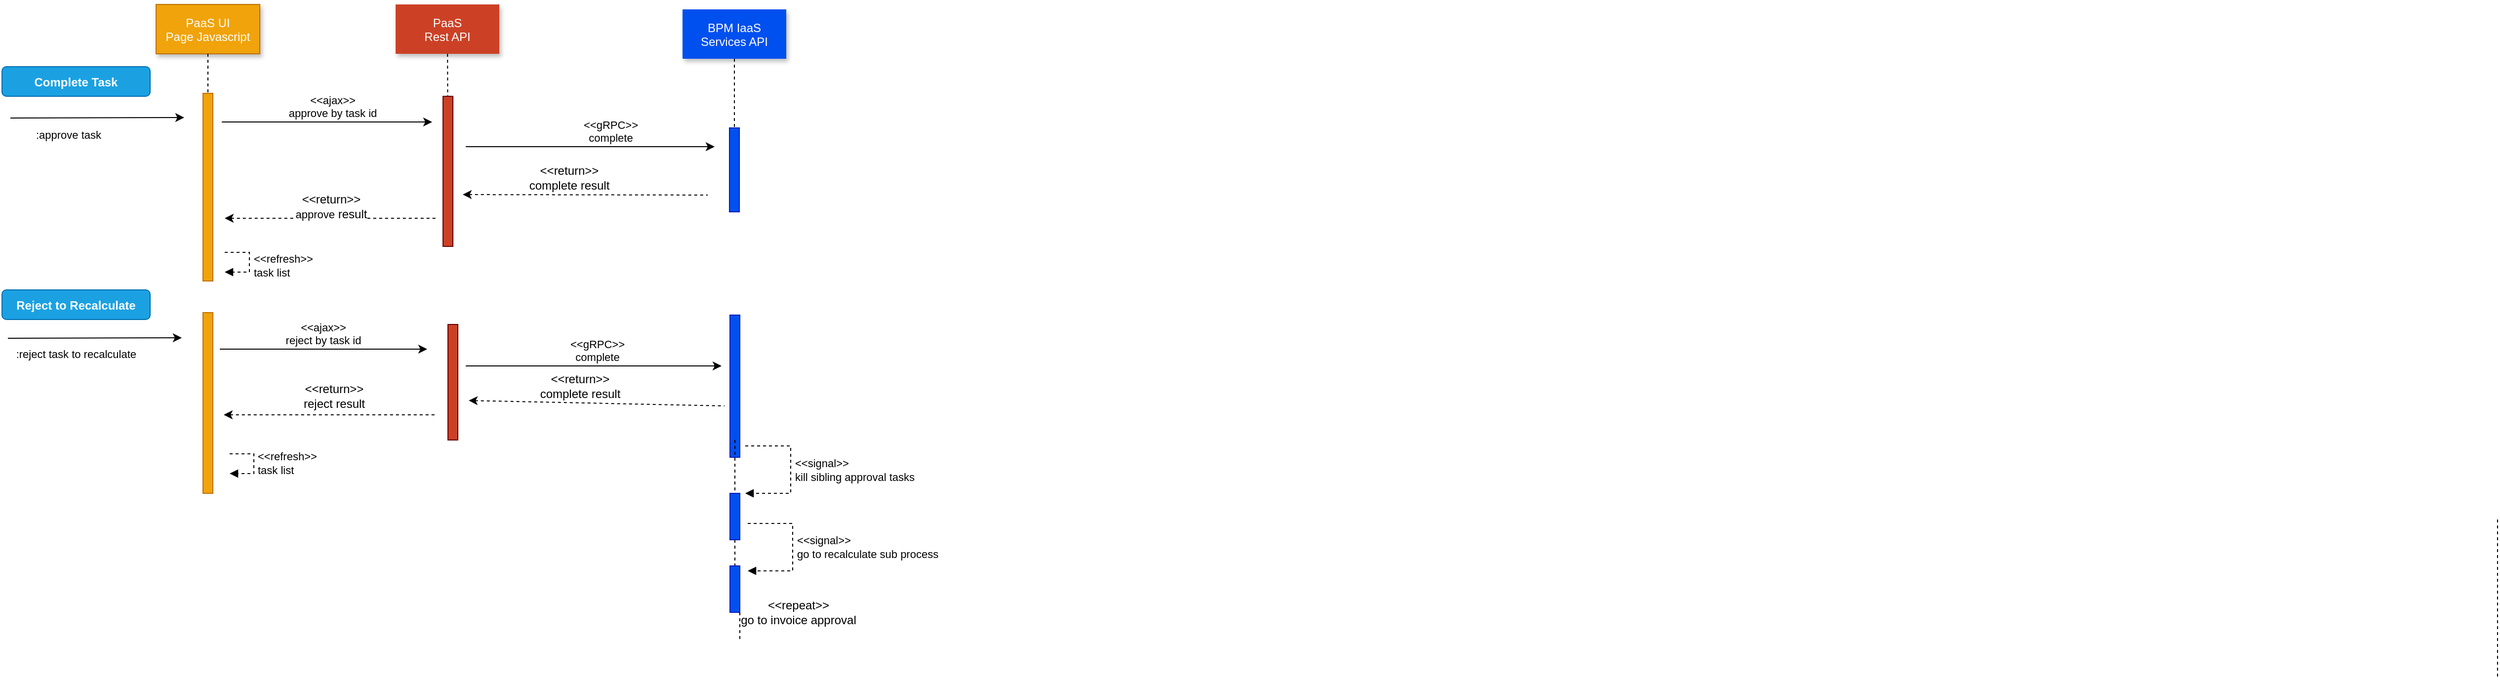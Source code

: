 <mxfile pages="1" version="11.2.1" type="github"><diagram name="Page-1" id="9361dd3d-8414-5efd-6122-117bd74ce7a7"><mxGraphModel dx="2601" dy="806" grid="0" gridSize="10" guides="1" tooltips="1" connect="1" arrows="1" fold="1" page="0" pageScale="1.5" pageWidth="826" pageHeight="1169" background="#ffffff" math="0" shadow="0"><root><mxCell id="0"/><mxCell id="1" parent="0"/><mxCell id="mkxuYSwtMgr1z3o9FaOd-89" value="" style="edgeStyle=elbowEdgeStyle;elbow=horizontal;endArrow=none;dashed=1" parent="1" edge="1"><mxGeometry x="1460" y="437.894" width="100" height="100" as="geometry"><mxPoint x="1354.5" y="610" as="sourcePoint"/><mxPoint x="1354.5" y="770" as="targetPoint"/></mxGeometry></mxCell><mxCell id="mkxuYSwtMgr1z3o9FaOd-90" value="" style="fillColor=#f0a30a;strokeColor=#BD7000;fontColor=#ffffff;" parent="1" vertex="1"><mxGeometry x="-968.5" y="178.5" width="10" height="190" as="geometry"/></mxCell><mxCell id="mkxuYSwtMgr1z3o9FaOd-91" value="PaaS UI&#10;Page Javascript" style="shadow=1;fillColor=#f0a30a;strokeColor=#BD7000;fontColor=#ffffff;" parent="1" vertex="1"><mxGeometry x="-1016" y="88.5" width="105" height="50" as="geometry"/></mxCell><mxCell id="mkxuYSwtMgr1z3o9FaOd-92" value="" style="fillColor=#CC4125;strokeColor=#660000" parent="1" vertex="1"><mxGeometry x="-725.5" y="181.5" width="10" height="152" as="geometry"/></mxCell><mxCell id="mkxuYSwtMgr1z3o9FaOd-93" value="PaaS &#10;Rest API" style="shadow=1;fillColor=#CC4125;strokeColor=none;fontColor=#FFFFFF;" parent="1" vertex="1"><mxGeometry x="-773.5" y="88.5" width="105" height="50" as="geometry"/></mxCell><mxCell id="mkxuYSwtMgr1z3o9FaOd-94" value="" style="edgeStyle=none;endArrow=none;dashed=1" parent="1" source="mkxuYSwtMgr1z3o9FaOd-93" target="mkxuYSwtMgr1z3o9FaOd-92" edge="1"><mxGeometry x="-896.165" y="193.5" width="100" height="100" as="geometry"><mxPoint x="-821.241" y="138.5" as="sourcePoint"/><mxPoint x="-820.924" y="193.5" as="targetPoint"/></mxGeometry></mxCell><mxCell id="mkxuYSwtMgr1z3o9FaOd-95" value="&lt;&lt;ajax&gt;&gt;&#10;approve by task id" style="edgeStyle=none;verticalLabelPosition=top;verticalAlign=bottom;" parent="1" edge="1"><mxGeometry x="-1168.5" y="28.5" width="100" height="100" as="geometry"><mxPoint x="-949.5" y="207.5" as="sourcePoint"/><mxPoint x="-736.5" y="207.5" as="targetPoint"/><mxPoint x="6" as="offset"/></mxGeometry></mxCell><mxCell id="mkxuYSwtMgr1z3o9FaOd-96" value="" style="edgeStyle=none;verticalLabelPosition=top;verticalAlign=bottom;labelPosition=left;align=right;endArrow=none;startArrow=classic;dashed=1;" parent="1" edge="1"><mxGeometry x="-1054.5" y="102.759" width="100" height="100" as="geometry"><mxPoint x="-705.5" y="281" as="sourcePoint"/><mxPoint x="-457.5" y="281.5" as="targetPoint"/><Array as="points"/></mxGeometry></mxCell><mxCell id="mkxuYSwtMgr1z3o9FaOd-97" value="&amp;lt;&amp;lt;return&amp;gt;&amp;gt;&lt;br&gt;complete result" style="text;html=1;resizable=0;points=[];align=center;verticalAlign=middle;labelBackgroundColor=#ffffff;" parent="mkxuYSwtMgr1z3o9FaOd-96" vertex="1" connectable="0"><mxGeometry relative="1" as="geometry"><mxPoint x="-17" y="-17" as="offset"/></mxGeometry></mxCell><mxCell id="mkxuYSwtMgr1z3o9FaOd-98" value="" style="fillColor=#0050ef;strokeColor=#001DBC;fontColor=#ffffff;" parent="1" vertex="1"><mxGeometry x="-435.5" y="213.5" width="10" height="85" as="geometry"/></mxCell><mxCell id="mkxuYSwtMgr1z3o9FaOd-99" value="BPM IaaS&#10;Services API" style="shadow=1;fillColor=#0050EF;strokeColor=none;fontColor=#FFFFFF;" parent="1" vertex="1"><mxGeometry x="-483" y="93.5" width="105" height="50" as="geometry"/></mxCell><mxCell id="mkxuYSwtMgr1z3o9FaOd-100" value="" style="edgeStyle=none;endArrow=none;dashed=1" parent="1" source="mkxuYSwtMgr1z3o9FaOd-99" target="mkxuYSwtMgr1z3o9FaOd-98" edge="1"><mxGeometry x="-554.012" y="203.5" width="100" height="100" as="geometry"><mxPoint x="-493.847" y="138.5" as="sourcePoint"/><mxPoint x="-493.847" y="288.5" as="targetPoint"/></mxGeometry></mxCell><mxCell id="mkxuYSwtMgr1z3o9FaOd-101" value="&lt;&lt;gRPC&gt;&gt;&#10;complete" style="edgeStyle=elbowEdgeStyle;elbow=vertical;verticalLabelPosition=top;verticalAlign=bottom;" parent="1" edge="1"><mxGeometry x="-1168.5" y="28.5" width="100" height="100" as="geometry"><mxPoint x="-702.5" y="232.5" as="sourcePoint"/><mxPoint x="-450.5" y="232.5" as="targetPoint"/><Array as="points"><mxPoint x="-590.5" y="232.5"/><mxPoint x="-555.5" y="240.5"/><mxPoint x="-523.5" y="327.5"/><mxPoint x="-578.5" y="298.5"/></Array><mxPoint x="21" as="offset"/></mxGeometry></mxCell><mxCell id="mkxuYSwtMgr1z3o9FaOd-102" value="" style="edgeStyle=elbowEdgeStyle;elbow=horizontal;endArrow=none;dashed=1" parent="1" source="mkxuYSwtMgr1z3o9FaOd-91" target="mkxuYSwtMgr1z3o9FaOd-90" edge="1"><mxGeometry x="-938.5" y="338.5" width="100" height="100" as="geometry"><mxPoint x="-938.5" y="438.5" as="sourcePoint"/><mxPoint x="-838.5" y="338.5" as="targetPoint"/></mxGeometry></mxCell><mxCell id="mkxuYSwtMgr1z3o9FaOd-103" value="" style="edgeStyle=none;verticalLabelPosition=top;verticalAlign=bottom;labelPosition=left;align=right;endArrow=none;startArrow=classic;dashed=1;" parent="1" edge="1"><mxGeometry x="-1046.5" y="118.759" width="100" height="100" as="geometry"><mxPoint x="-946.5" y="305" as="sourcePoint"/><mxPoint x="-730.5" y="305" as="targetPoint"/><Array as="points"><mxPoint x="-846.5" y="305"/><mxPoint x="-826.5" y="305"/><mxPoint x="-771.5" y="305"/></Array></mxGeometry></mxCell><mxCell id="mkxuYSwtMgr1z3o9FaOd-104" value="&amp;lt;&amp;lt;return&amp;gt;&amp;gt;&lt;br&gt;&lt;span style=&quot;font-size: 11px ; text-align: right&quot;&gt;approve&lt;/span&gt;&amp;nbsp;result" style="text;html=1;resizable=0;points=[];align=center;verticalAlign=middle;labelBackgroundColor=#ffffff;" parent="mkxuYSwtMgr1z3o9FaOd-103" vertex="1" connectable="0"><mxGeometry relative="1" as="geometry"><mxPoint x="-0.5" y="-12" as="offset"/></mxGeometry></mxCell><mxCell id="mkxuYSwtMgr1z3o9FaOd-105" value="" style="html=1;points=[];perimeter=orthogonalPerimeter;fillColor=#0050ef;strokeColor=#001DBC;fontColor=#ffffff;" parent="1" vertex="1"><mxGeometry x="-435" y="403" width="10" height="144" as="geometry"/></mxCell><mxCell id="mkxuYSwtMgr1z3o9FaOd-106" value="" style="fillColor=#f0a30a;strokeColor=#BD7000;fontColor=#ffffff;" parent="1" vertex="1"><mxGeometry x="-968.5" y="400.5" width="10" height="183" as="geometry"/></mxCell><mxCell id="mkxuYSwtMgr1z3o9FaOd-107" value=":approve task" style="edgeStyle=none;verticalLabelPosition=top;verticalAlign=bottom;labelPosition=left;align=right" parent="1" edge="1"><mxGeometry x="-1168.5" y="28.5" width="100" height="100" as="geometry"><mxPoint x="-1163.5" y="203.5" as="sourcePoint"/><mxPoint x="-987.5" y="203" as="targetPoint"/><Array as="points"/><mxPoint x="6" y="26" as="offset"/></mxGeometry></mxCell><mxCell id="mkxuYSwtMgr1z3o9FaOd-108" value="&lt;&lt;ajax&gt;&gt;&#10;reject by task id" style="edgeStyle=none;verticalLabelPosition=top;verticalAlign=bottom;" parent="1" edge="1"><mxGeometry x="-953.5" y="347.5" width="100" height="100" as="geometry"><mxPoint x="-951.5" y="437.5" as="sourcePoint"/><mxPoint x="-741.5" y="437.5" as="targetPoint"/></mxGeometry></mxCell><mxCell id="mkxuYSwtMgr1z3o9FaOd-109" value="&lt;&lt;gRPC&gt;&gt;&#10;complete" style="edgeStyle=elbowEdgeStyle;elbow=vertical;verticalLabelPosition=top;verticalAlign=bottom;" parent="1" edge="1"><mxGeometry x="-1168.5" y="-34.5" width="100" height="100" as="geometry"><mxPoint x="-702.5" y="454.5" as="sourcePoint"/><mxPoint x="-443.5" y="454.5" as="targetPoint"/><Array as="points"><mxPoint x="-519.5" y="454.5"/><mxPoint x="-574.5" y="425.5"/></Array><mxPoint x="4" as="offset"/></mxGeometry></mxCell><mxCell id="mkxuYSwtMgr1z3o9FaOd-110" value="" style="fillColor=#CC4125;strokeColor=#660000" parent="1" vertex="1"><mxGeometry x="-720.5" y="412.5" width="10" height="117" as="geometry"/></mxCell><mxCell id="mkxuYSwtMgr1z3o9FaOd-111" value="" style="edgeStyle=none;verticalLabelPosition=top;verticalAlign=bottom;labelPosition=left;align=right;endArrow=none;startArrow=classic;dashed=1;" parent="1" edge="1"><mxGeometry x="-1048.5" y="311.259" width="100" height="100" as="geometry"><mxPoint x="-699.5" y="489.5" as="sourcePoint"/><mxPoint x="-440.5" y="495" as="targetPoint"/><Array as="points"/></mxGeometry></mxCell><mxCell id="mkxuYSwtMgr1z3o9FaOd-112" value="&amp;lt;&amp;lt;return&amp;gt;&amp;gt;&lt;br&gt;complete result" style="text;html=1;resizable=0;points=[];align=center;verticalAlign=middle;labelBackgroundColor=#ffffff;" parent="mkxuYSwtMgr1z3o9FaOd-111" vertex="1" connectable="0"><mxGeometry relative="1" as="geometry"><mxPoint x="-17" y="-17" as="offset"/></mxGeometry></mxCell><mxCell id="mkxuYSwtMgr1z3o9FaOd-113" value="Complete Task" style="rounded=1;fontStyle=1;fillColor=#1ba1e2;strokeColor=#006EAF;fontColor=#ffffff;" parent="1" vertex="1"><mxGeometry x="-1172" y="151.5" width="150" height="30" as="geometry"/></mxCell><mxCell id="mkxuYSwtMgr1z3o9FaOd-114" value="" style="edgeStyle=none;verticalLabelPosition=top;verticalAlign=bottom;labelPosition=left;align=right;endArrow=none;startArrow=classic;dashed=1;" parent="1" edge="1"><mxGeometry x="-1047.5" y="317.759" width="100" height="100" as="geometry"><mxPoint x="-947.5" y="504" as="sourcePoint"/><mxPoint x="-731.5" y="504" as="targetPoint"/><Array as="points"><mxPoint x="-847.5" y="504"/><mxPoint x="-827.5" y="504"/><mxPoint x="-772.5" y="504"/></Array></mxGeometry></mxCell><mxCell id="mkxuYSwtMgr1z3o9FaOd-115" value="&amp;lt;&amp;lt;return&amp;gt;&amp;gt;&lt;br&gt;reject result" style="text;html=1;resizable=0;points=[];align=center;verticalAlign=middle;labelBackgroundColor=#ffffff;" parent="mkxuYSwtMgr1z3o9FaOd-114" vertex="1" connectable="0"><mxGeometry relative="1" as="geometry"><mxPoint x="3.5" y="-19.5" as="offset"/></mxGeometry></mxCell><mxCell id="mkxuYSwtMgr1z3o9FaOd-116" value=":reject task to recalculate" style="edgeStyle=none;verticalLabelPosition=top;verticalAlign=bottom;labelPosition=left;align=right" parent="1" edge="1"><mxGeometry width="100" height="100" as="geometry"><mxPoint x="-1166" y="426.5" as="sourcePoint"/><mxPoint x="-990" y="426" as="targetPoint"/><Array as="points"/><mxPoint x="44" y="25" as="offset"/></mxGeometry></mxCell><mxCell id="mkxuYSwtMgr1z3o9FaOd-117" value="Reject to Recalculate" style="rounded=1;fontStyle=1;fillColor=#1ba1e2;strokeColor=#006EAF;fontColor=#ffffff;" parent="1" vertex="1"><mxGeometry x="-1172" y="377.5" width="150" height="30" as="geometry"/></mxCell><object label="&amp;lt;&amp;lt;refresh&amp;gt;&amp;gt;&lt;br&gt;task list" id="mkxuYSwtMgr1z3o9FaOd-119"><mxCell style="edgeStyle=orthogonalEdgeStyle;html=1;align=left;spacingLeft=2;endArrow=block;rounded=0;dashed=1;" parent="1" edge="1"><mxGeometry x="0.086" relative="1" as="geometry"><mxPoint x="-946.5" y="339.5" as="sourcePoint"/><Array as="points"><mxPoint x="-921.5" y="339.5"/></Array><mxPoint x="-946.5" y="359.5" as="targetPoint"/><mxPoint as="offset"/></mxGeometry></mxCell></object><object label="&amp;lt;&amp;lt;refresh&amp;gt;&amp;gt;&lt;br&gt;task list" id="mkxuYSwtMgr1z3o9FaOd-120"><mxCell style="edgeStyle=orthogonalEdgeStyle;html=1;align=left;spacingLeft=2;endArrow=block;rounded=0;dashed=1;" parent="1" edge="1"><mxGeometry x="-0.029" relative="1" as="geometry"><mxPoint x="-941.5" y="543.5" as="sourcePoint"/><Array as="points"><mxPoint x="-917" y="543"/></Array><mxPoint x="-941.5" y="563.5" as="targetPoint"/><mxPoint as="offset"/></mxGeometry></mxCell></object><mxCell id="SpBjfHwKrmP-ViL-DPRy-4" value="" style="edgeStyle=none;endArrow=none;dashed=1" edge="1" parent="1" source="SpBjfHwKrmP-ViL-DPRy-7"><mxGeometry x="-553.512" y="589.5" width="100" height="100" as="geometry"><mxPoint x="-430" y="529.5" as="sourcePoint"/><mxPoint x="-430" y="657.5" as="targetPoint"/></mxGeometry></mxCell><mxCell id="SpBjfHwKrmP-ViL-DPRy-9" value="&amp;lt;&amp;lt;signal&amp;gt;&amp;gt;&lt;br&gt;kill sibling approval tasks" style="edgeStyle=orthogonalEdgeStyle;html=1;align=left;spacingLeft=2;endArrow=block;rounded=0;entryX=1;entryY=0;dashed=1;" edge="1" parent="1"><mxGeometry relative="1" as="geometry"><mxPoint x="-419.5" y="535.5" as="sourcePoint"/><Array as="points"><mxPoint x="-373.5" y="535.5"/><mxPoint x="-373.5" y="583.5"/></Array><mxPoint x="-419.5" y="583.5" as="targetPoint"/></mxGeometry></mxCell><mxCell id="SpBjfHwKrmP-ViL-DPRy-7" value="" style="html=1;points=[];perimeter=orthogonalPerimeter;fillColor=#0050ef;strokeColor=#001DBC;fontColor=#ffffff;" vertex="1" parent="1"><mxGeometry x="-435" y="583.5" width="10" height="47" as="geometry"/></mxCell><mxCell id="SpBjfHwKrmP-ViL-DPRy-11" value="" style="edgeStyle=none;endArrow=none;dashed=1" edge="1" parent="1" target="SpBjfHwKrmP-ViL-DPRy-7"><mxGeometry x="-553.512" y="589.5" width="100" height="100" as="geometry"><mxPoint x="-430" y="529.5" as="sourcePoint"/><mxPoint x="-430" y="657.5" as="targetPoint"/></mxGeometry></mxCell><mxCell id="SpBjfHwKrmP-ViL-DPRy-12" value="&amp;lt;&amp;lt;signal&amp;gt;&amp;gt;&lt;br&gt;go to recalculate sub process" style="edgeStyle=orthogonalEdgeStyle;html=1;align=left;spacingLeft=2;endArrow=block;rounded=0;entryX=1;entryY=0;dashed=1;" edge="1" parent="1"><mxGeometry relative="1" as="geometry"><mxPoint x="-417" y="614" as="sourcePoint"/><Array as="points"><mxPoint x="-371.5" y="613.5"/><mxPoint x="-371.5" y="661.5"/></Array><mxPoint x="-417" y="662" as="targetPoint"/></mxGeometry></mxCell><mxCell id="SpBjfHwKrmP-ViL-DPRy-13" value="" style="html=1;points=[];perimeter=orthogonalPerimeter;fillColor=#0050ef;strokeColor=#001DBC;fontColor=#ffffff;" vertex="1" parent="1"><mxGeometry x="-435" y="657" width="10" height="47" as="geometry"/></mxCell><mxCell id="SpBjfHwKrmP-ViL-DPRy-16" value="" style="edgeStyle=none;endArrow=none;dashed=1;" edge="1" parent="1" source="SpBjfHwKrmP-ViL-DPRy-13"><mxGeometry x="-530.012" y="734.5" width="100" height="100" as="geometry"><mxPoint x="-406.5" y="674.5" as="sourcePoint"/><mxPoint x="-425" y="731" as="targetPoint"/><Array as="points"/></mxGeometry></mxCell><mxCell id="SpBjfHwKrmP-ViL-DPRy-17" value="&amp;lt;&amp;lt;repeat&amp;gt;&amp;gt;&lt;br&gt;go to invoice approval" style="text;html=1;resizable=0;points=[];align=center;verticalAlign=middle;labelBackgroundColor=#ffffff;" vertex="1" connectable="0" parent="SpBjfHwKrmP-ViL-DPRy-16"><mxGeometry relative="1" as="geometry"><mxPoint x="59" y="-14" as="offset"/></mxGeometry></mxCell></root></mxGraphModel></diagram></mxfile>